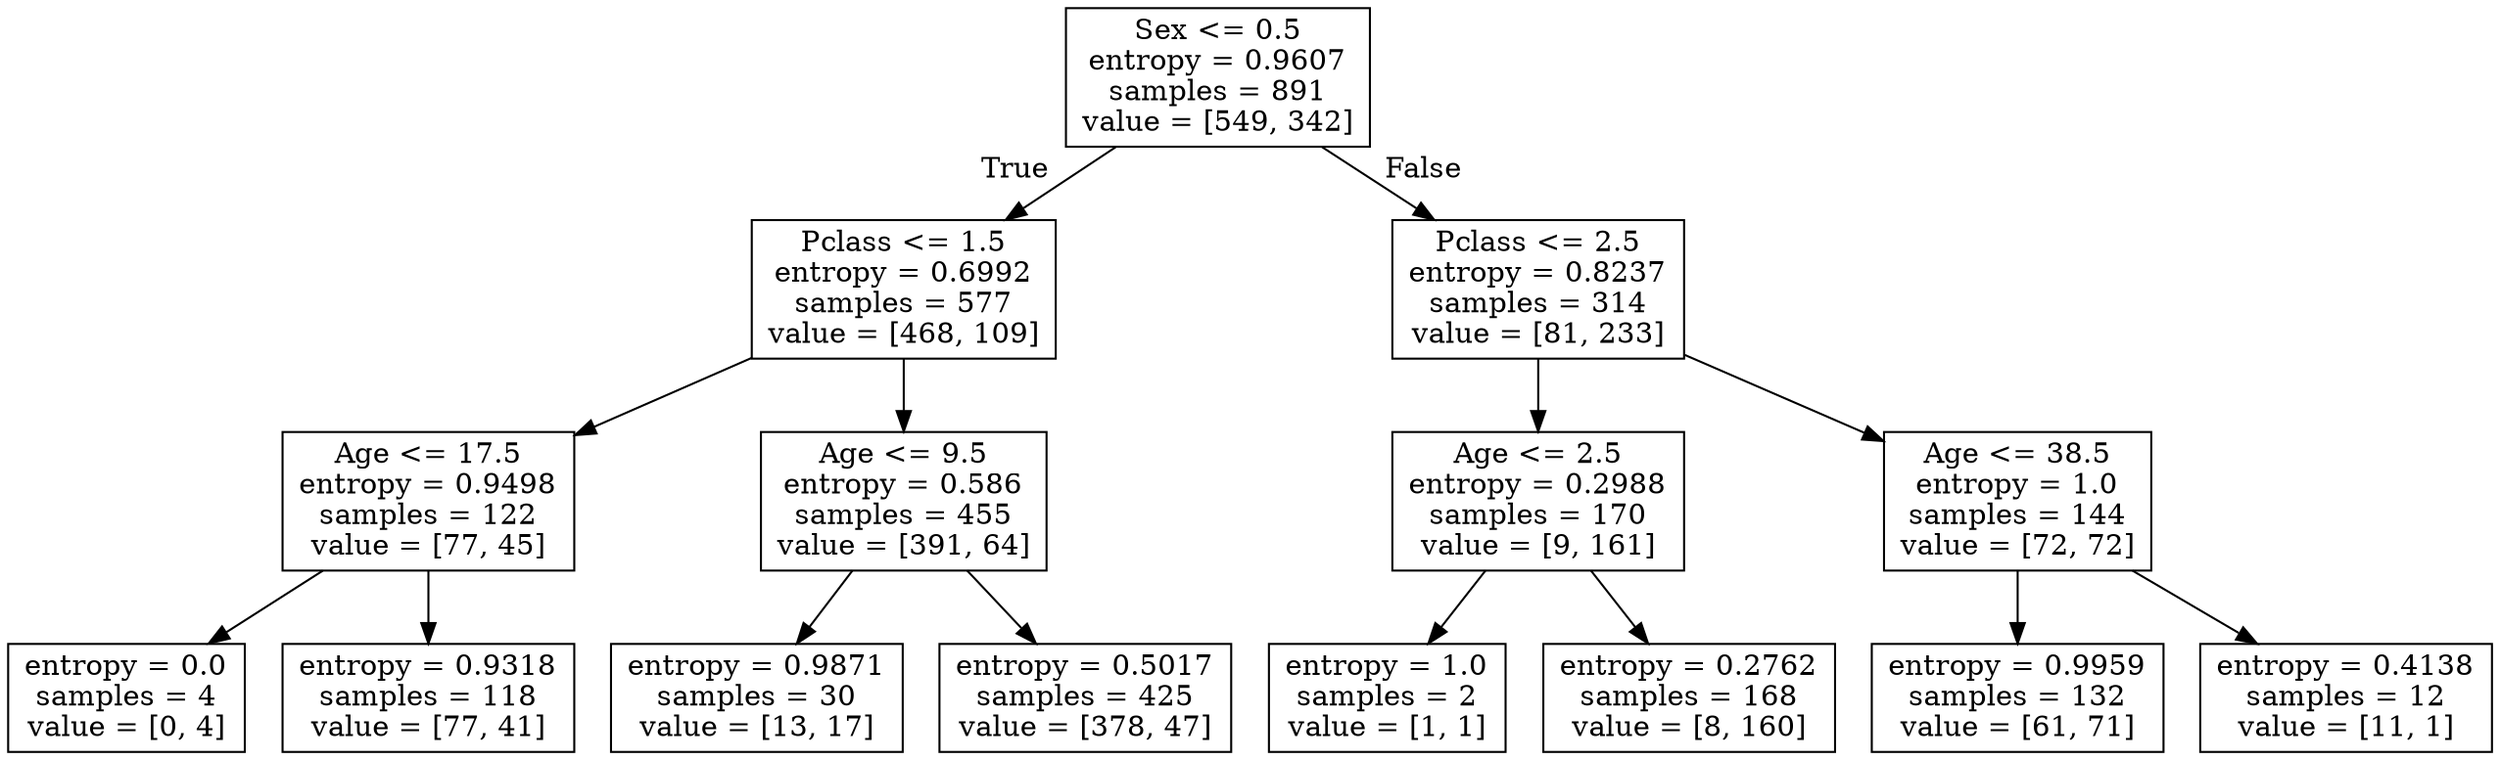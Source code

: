 digraph Tree {
node [shape=box] ;
0 [label="Sex <= 0.5\nentropy = 0.9607\nsamples = 891\nvalue = [549, 342]"] ;
1 [label="Pclass <= 1.5\nentropy = 0.6992\nsamples = 577\nvalue = [468, 109]"] ;
0 -> 1 [labeldistance=2.5, labelangle=45, headlabel="True"] ;
2 [label="Age <= 17.5\nentropy = 0.9498\nsamples = 122\nvalue = [77, 45]"] ;
1 -> 2 ;
3 [label="entropy = 0.0\nsamples = 4\nvalue = [0, 4]"] ;
2 -> 3 ;
4 [label="entropy = 0.9318\nsamples = 118\nvalue = [77, 41]"] ;
2 -> 4 ;
5 [label="Age <= 9.5\nentropy = 0.586\nsamples = 455\nvalue = [391, 64]"] ;
1 -> 5 ;
6 [label="entropy = 0.9871\nsamples = 30\nvalue = [13, 17]"] ;
5 -> 6 ;
7 [label="entropy = 0.5017\nsamples = 425\nvalue = [378, 47]"] ;
5 -> 7 ;
8 [label="Pclass <= 2.5\nentropy = 0.8237\nsamples = 314\nvalue = [81, 233]"] ;
0 -> 8 [labeldistance=2.5, labelangle=-45, headlabel="False"] ;
9 [label="Age <= 2.5\nentropy = 0.2988\nsamples = 170\nvalue = [9, 161]"] ;
8 -> 9 ;
10 [label="entropy = 1.0\nsamples = 2\nvalue = [1, 1]"] ;
9 -> 10 ;
11 [label="entropy = 0.2762\nsamples = 168\nvalue = [8, 160]"] ;
9 -> 11 ;
12 [label="Age <= 38.5\nentropy = 1.0\nsamples = 144\nvalue = [72, 72]"] ;
8 -> 12 ;
13 [label="entropy = 0.9959\nsamples = 132\nvalue = [61, 71]"] ;
12 -> 13 ;
14 [label="entropy = 0.4138\nsamples = 12\nvalue = [11, 1]"] ;
12 -> 14 ;
}